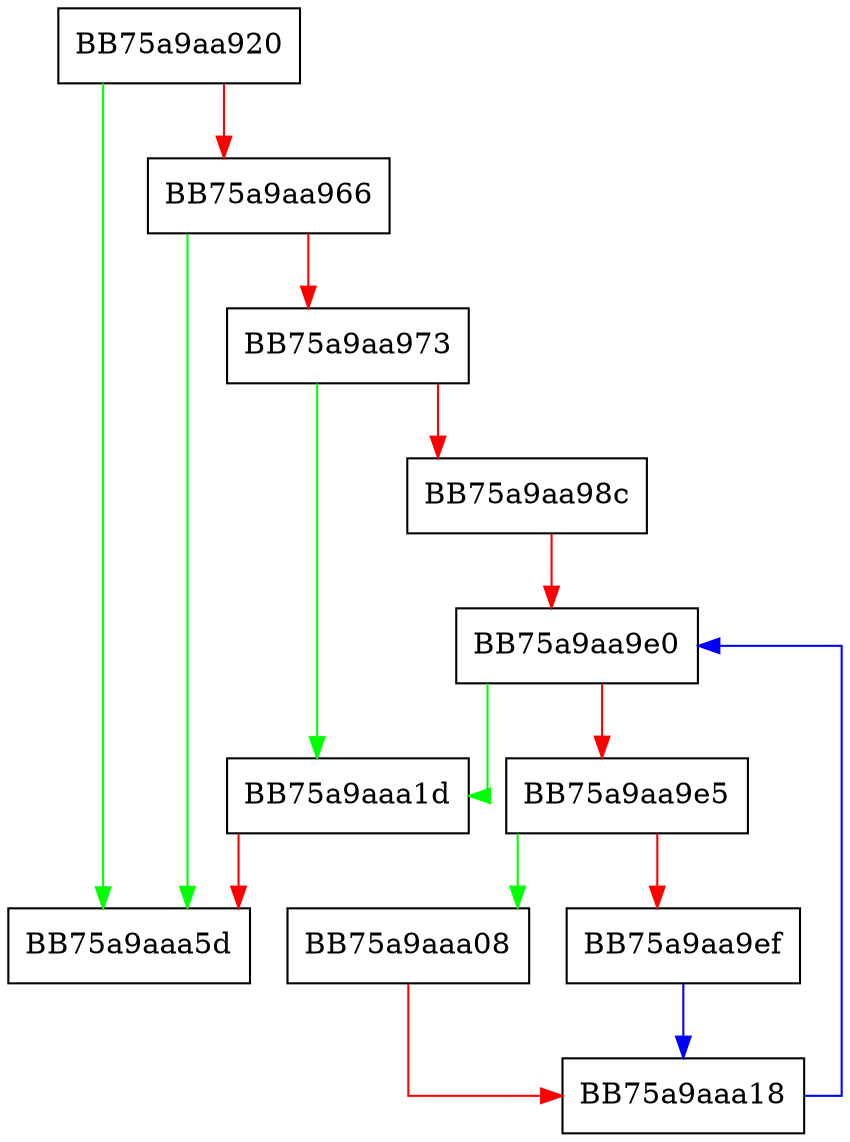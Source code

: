 digraph agent_push_configs {
  node [shape="box"];
  graph [splines=ortho];
  BB75a9aa920 -> BB75a9aaa5d [color="green"];
  BB75a9aa920 -> BB75a9aa966 [color="red"];
  BB75a9aa966 -> BB75a9aaa5d [color="green"];
  BB75a9aa966 -> BB75a9aa973 [color="red"];
  BB75a9aa973 -> BB75a9aaa1d [color="green"];
  BB75a9aa973 -> BB75a9aa98c [color="red"];
  BB75a9aa98c -> BB75a9aa9e0 [color="red"];
  BB75a9aa9e0 -> BB75a9aaa1d [color="green"];
  BB75a9aa9e0 -> BB75a9aa9e5 [color="red"];
  BB75a9aa9e5 -> BB75a9aaa08 [color="green"];
  BB75a9aa9e5 -> BB75a9aa9ef [color="red"];
  BB75a9aa9ef -> BB75a9aaa18 [color="blue"];
  BB75a9aaa08 -> BB75a9aaa18 [color="red"];
  BB75a9aaa18 -> BB75a9aa9e0 [color="blue"];
  BB75a9aaa1d -> BB75a9aaa5d [color="red"];
}